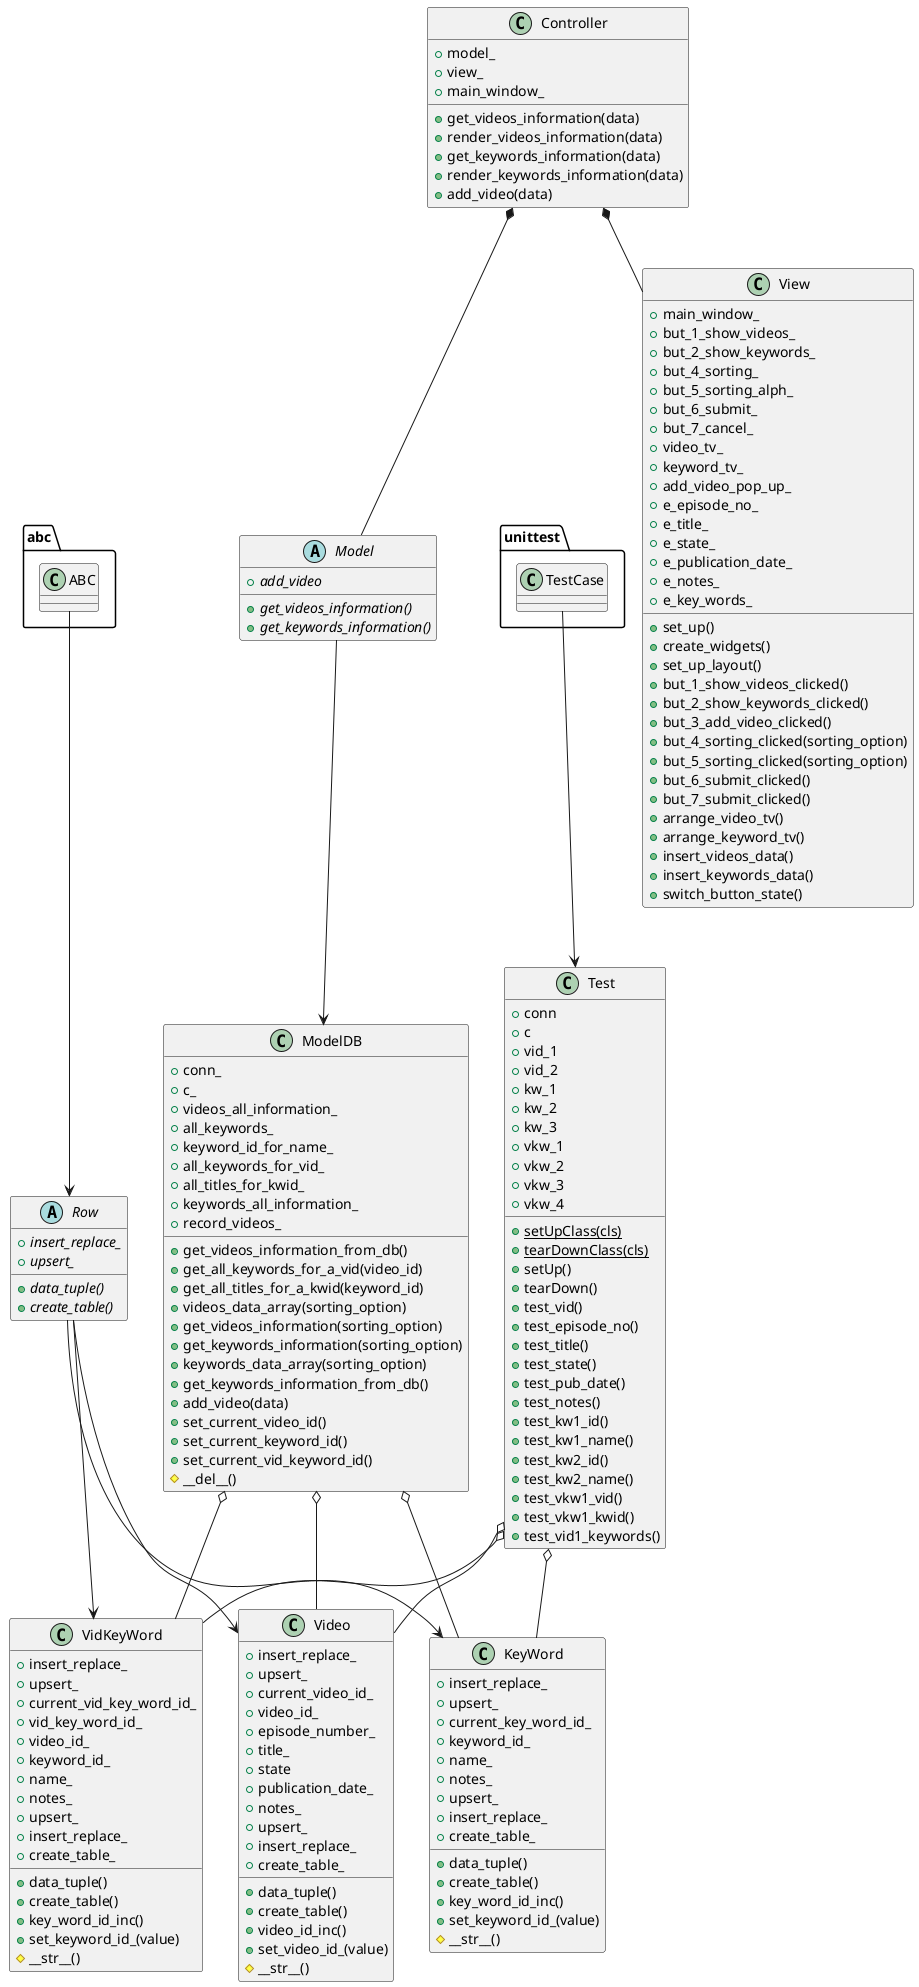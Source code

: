 @startuml Class Diagram

abstract class Row{
    + {abstract} data_tuple()
    + {abstract} create_table()
    + {abstract} insert_replace_
    + {abstract} upsert_
}
class Controller{
    + model_
    + view_
    + main_window_
    + get_videos_information(data)
    + render_videos_information(data)
    + get_keywords_information(data)
    + render_keywords_information(data)
    + add_video(data)

}
abstract class Model{
    + {abstract} get_videos_information()
    + {abstract} get_keywords_information()
    + {abstract} add_video
}
class ModelDB{
    + conn_
    + c_
    + videos_all_information_
    + all_keywords_
    + keyword_id_for_name_
    + all_keywords_for_vid_
    + all_titles_for_kwid_
    + keywords_all_information_
    + record_videos_
    + get_videos_information_from_db()
    + get_all_keywords_for_a_vid(video_id)
    + get_all_titles_for_a_kwid(keyword_id)
    + videos_data_array(sorting_option)
    + get_videos_information(sorting_option)
    + get_keywords_information(sorting_option)
    + keywords_data_array(sorting_option)
    + get_keywords_information_from_db()
    + add_video(data)
    + set_current_video_id()
    + set_current_keyword_id()
    + set_current_vid_keyword_id()
    # __del__()



}
class KeyWord{
    + data_tuple()
    + create_table()
    + key_word_id_inc()
    + set_keyword_id_(value)
    # __str__()
    + insert_replace_
    + upsert_
    + current_key_word_id_
    + keyword_id_
    + name_
    + notes_
    + upsert_
    + insert_replace_
    + create_table_
}

class VidKeyWord{
    + data_tuple()
    + create_table()
    + key_word_id_inc()
    + set_keyword_id_(value)
    # __str__()
    + insert_replace_
    + upsert_
    + current_vid_key_word_id_
    + vid_key_word_id_
    + video_id_
    + keyword_id_
    + name_
    + notes_
    + upsert_
    + insert_replace_
    + create_table_
}

class View{
    + main_window_
    + set_up()
    + create_widgets()
    + set_up_layout()
    + but_1_show_videos_clicked()
    + but_2_show_keywords_clicked()
    + but_3_add_video_clicked()
    + but_4_sorting_clicked(sorting_option)
    + but_5_sorting_clicked(sorting_option)
    + but_6_submit_clicked()
    + but_7_submit_clicked()
    + arrange_video_tv()
    + arrange_keyword_tv()
    + insert_videos_data()
    + insert_keywords_data()
    + switch_button_state()
    + but_1_show_videos_
    + but_2_show_keywords_
    + but_4_sorting_
    + but_5_sorting_alph_
    + but_6_submit_
    + but_7_cancel_
    + video_tv_
    + keyword_tv_
    + add_video_pop_up_
    + e_episode_no_
    + e_title_
    + e_state_
    + e_publication_date_
    + e_notes_
    + e_key_words_

}
class Video {
    +  data_tuple()
    + create_table()
    + video_id_inc()
    + set_video_id_(value)
    # __str__()
    + insert_replace_
    + upsert_
    + current_video_id_
    + video_id_
    + episode_number_
    + title_
    + state
    + publication_date_
    + notes_
    + upsert_
    + insert_replace_
    + create_table_
}

class unittest.TestCase{
    
}

class abc.ABC{
    
}

class Test{
    + conn
    + c
    + vid_1
    + vid_2
    + kw_1
    + kw_2
    + kw_3
    + vkw_1
    + vkw_2
    + vkw_3
    + vkw_4
    + {static} setUpClass(cls)
    + {static} tearDownClass(cls)
    + setUp()
    + tearDown()
    + test_vid()
    + test_episode_no()
    + test_title()
    + test_state()
    + test_pub_date()
    + test_notes()
    + test_kw1_id()
    + test_kw1_name()
    + test_kw2_id()
    + test_kw2_name()
    + test_vkw1_vid()
    + test_vkw1_kwid()
    + test_vid1_keywords()
}

Controller *-- Model

Controller *-- View

Row --> Video

Row --> KeyWord

Row --> VidKeyWord

Model --> ModelDB

Test o-- Video

Test o-- KeyWord

Test o-- VidKeyWord

ModelDB o-- Video

ModelDB o-- KeyWord

ModelDB o-- VidKeyWord

unittest.TestCase --> Test

abc.ABC --> Row


@enduml